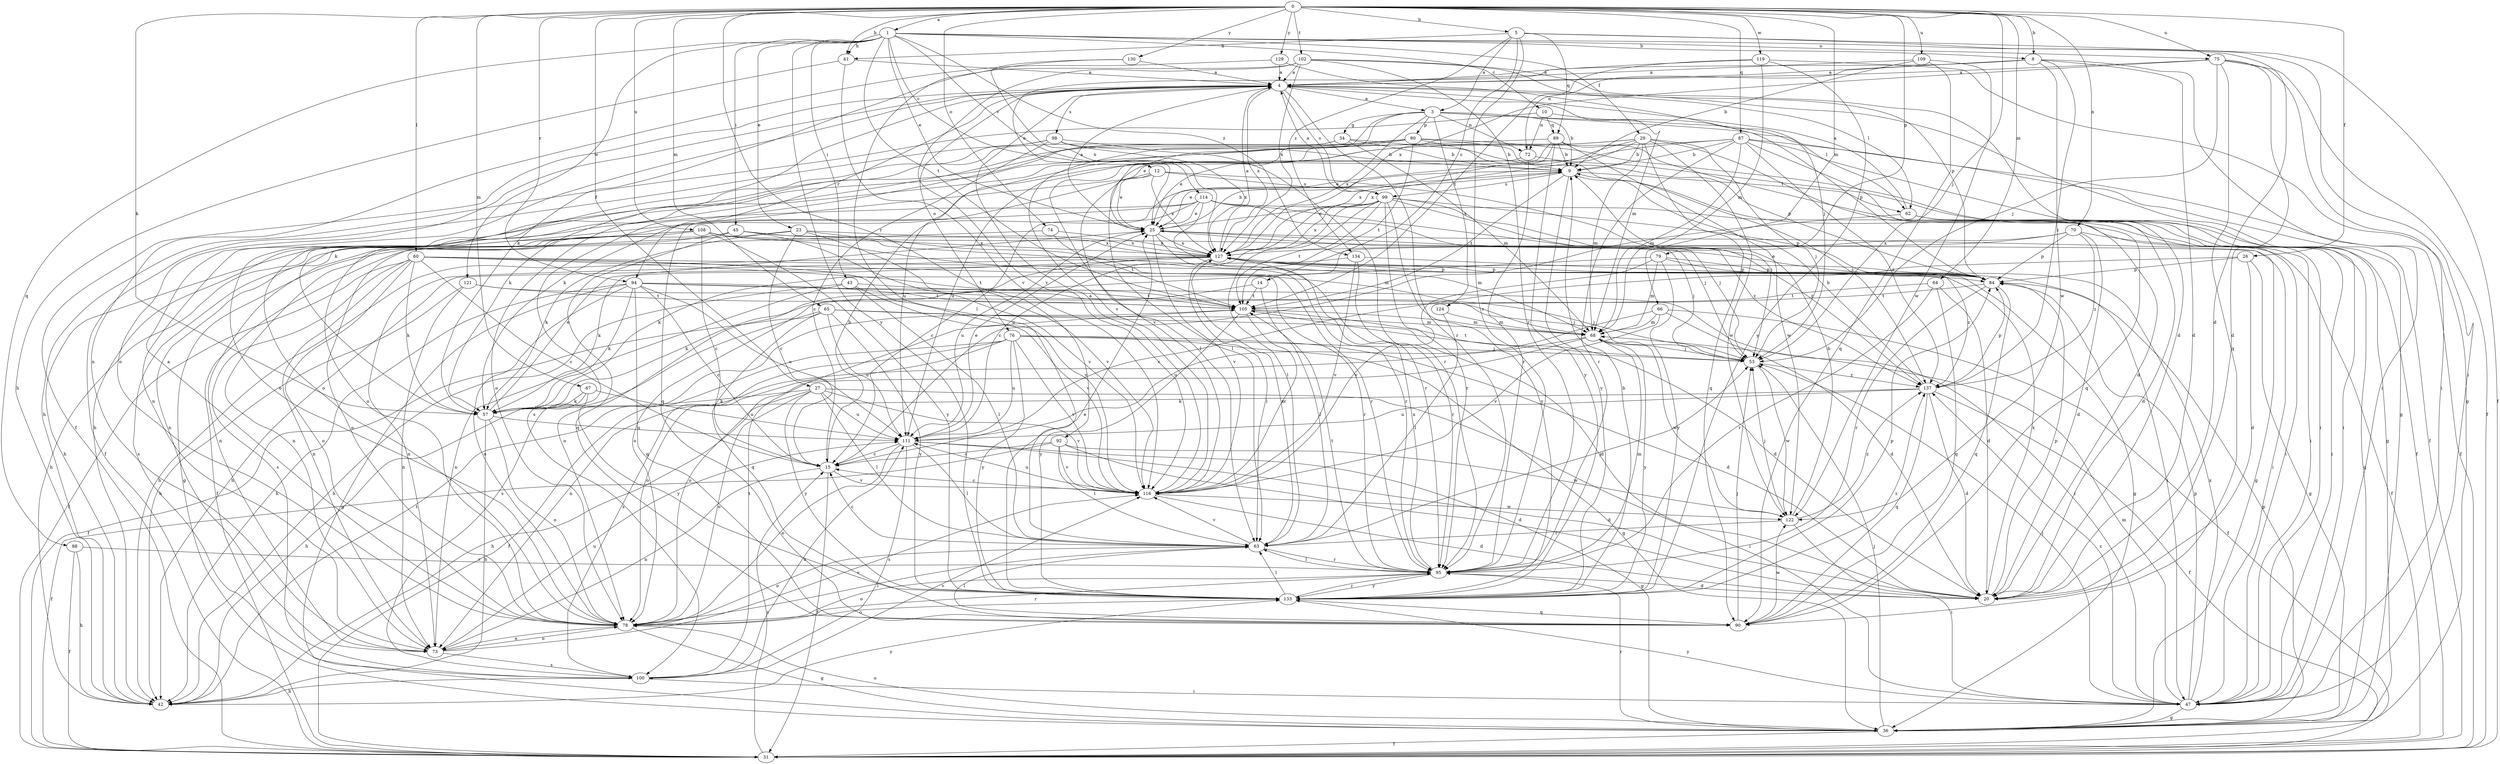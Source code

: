 strict digraph  {
0;
1;
3;
4;
5;
8;
9;
10;
12;
14;
15;
20;
23;
25;
26;
27;
29;
31;
34;
36;
41;
42;
43;
45;
47;
53;
57;
60;
62;
63;
64;
65;
66;
67;
68;
70;
72;
73;
74;
75;
76;
78;
79;
80;
84;
87;
88;
89;
90;
92;
94;
95;
98;
99;
100;
102;
105;
108;
109;
111;
114;
116;
119;
121;
122;
124;
127;
129;
130;
133;
134;
137;
0 -> 1  [label=a];
0 -> 5  [label=b];
0 -> 8  [label=b];
0 -> 26  [label=f];
0 -> 27  [label=f];
0 -> 41  [label=h];
0 -> 53  [label=j];
0 -> 57  [label=k];
0 -> 60  [label=l];
0 -> 64  [label=m];
0 -> 65  [label=m];
0 -> 66  [label=m];
0 -> 67  [label=m];
0 -> 70  [label=n];
0 -> 74  [label=o];
0 -> 75  [label=o];
0 -> 79  [label=p];
0 -> 87  [label=q];
0 -> 92  [label=r];
0 -> 94  [label=r];
0 -> 102  [label=t];
0 -> 108  [label=u];
0 -> 109  [label=u];
0 -> 119  [label=w];
0 -> 129  [label=y];
0 -> 130  [label=y];
1 -> 8  [label=b];
1 -> 10  [label=c];
1 -> 12  [label=c];
1 -> 20  [label=d];
1 -> 23  [label=e];
1 -> 25  [label=e];
1 -> 29  [label=f];
1 -> 41  [label=h];
1 -> 43  [label=i];
1 -> 45  [label=i];
1 -> 75  [label=o];
1 -> 88  [label=q];
1 -> 105  [label=t];
1 -> 114  [label=v];
1 -> 121  [label=w];
1 -> 133  [label=y];
1 -> 134  [label=z];
3 -> 9  [label=b];
3 -> 25  [label=e];
3 -> 31  [label=f];
3 -> 34  [label=g];
3 -> 72  [label=n];
3 -> 80  [label=p];
3 -> 84  [label=p];
3 -> 116  [label=v];
3 -> 124  [label=x];
3 -> 127  [label=x];
4 -> 3  [label=a];
4 -> 31  [label=f];
4 -> 36  [label=g];
4 -> 57  [label=k];
4 -> 62  [label=l];
4 -> 68  [label=m];
4 -> 76  [label=o];
4 -> 78  [label=o];
4 -> 94  [label=r];
4 -> 95  [label=r];
4 -> 98  [label=s];
4 -> 99  [label=s];
4 -> 127  [label=x];
5 -> 3  [label=a];
5 -> 14  [label=c];
5 -> 31  [label=f];
5 -> 41  [label=h];
5 -> 47  [label=i];
5 -> 89  [label=q];
5 -> 95  [label=r];
5 -> 134  [label=z];
8 -> 4  [label=a];
8 -> 20  [label=d];
8 -> 25  [label=e];
8 -> 47  [label=i];
8 -> 72  [label=n];
8 -> 122  [label=w];
8 -> 137  [label=z];
9 -> 25  [label=e];
9 -> 47  [label=i];
9 -> 62  [label=l];
9 -> 99  [label=s];
9 -> 105  [label=t];
9 -> 133  [label=y];
10 -> 42  [label=h];
10 -> 62  [label=l];
10 -> 72  [label=n];
10 -> 89  [label=q];
12 -> 25  [label=e];
12 -> 53  [label=j];
12 -> 78  [label=o];
12 -> 90  [label=q];
12 -> 99  [label=s];
12 -> 127  [label=x];
14 -> 57  [label=k];
14 -> 63  [label=l];
14 -> 105  [label=t];
15 -> 9  [label=b];
15 -> 31  [label=f];
15 -> 73  [label=n];
15 -> 116  [label=v];
20 -> 84  [label=p];
20 -> 127  [label=x];
23 -> 15  [label=c];
23 -> 36  [label=g];
23 -> 57  [label=k];
23 -> 95  [label=r];
23 -> 116  [label=v];
23 -> 127  [label=x];
25 -> 4  [label=a];
25 -> 9  [label=b];
25 -> 36  [label=g];
25 -> 53  [label=j];
25 -> 95  [label=r];
25 -> 111  [label=u];
25 -> 116  [label=v];
25 -> 127  [label=x];
26 -> 15  [label=c];
26 -> 20  [label=d];
26 -> 36  [label=g];
26 -> 84  [label=p];
27 -> 42  [label=h];
27 -> 47  [label=i];
27 -> 57  [label=k];
27 -> 63  [label=l];
27 -> 78  [label=o];
27 -> 111  [label=u];
27 -> 116  [label=v];
27 -> 133  [label=y];
29 -> 9  [label=b];
29 -> 20  [label=d];
29 -> 25  [label=e];
29 -> 53  [label=j];
29 -> 68  [label=m];
29 -> 78  [label=o];
29 -> 90  [label=q];
29 -> 111  [label=u];
29 -> 122  [label=w];
29 -> 127  [label=x];
31 -> 15  [label=c];
34 -> 9  [label=b];
34 -> 57  [label=k];
34 -> 68  [label=m];
34 -> 78  [label=o];
34 -> 100  [label=s];
34 -> 137  [label=z];
36 -> 31  [label=f];
36 -> 53  [label=j];
36 -> 78  [label=o];
36 -> 84  [label=p];
36 -> 95  [label=r];
41 -> 4  [label=a];
41 -> 42  [label=h];
41 -> 116  [label=v];
42 -> 105  [label=t];
42 -> 133  [label=y];
43 -> 42  [label=h];
43 -> 63  [label=l];
43 -> 73  [label=n];
43 -> 105  [label=t];
43 -> 116  [label=v];
45 -> 68  [label=m];
45 -> 73  [label=n];
45 -> 78  [label=o];
45 -> 90  [label=q];
45 -> 116  [label=v];
45 -> 127  [label=x];
47 -> 36  [label=g];
47 -> 53  [label=j];
47 -> 68  [label=m];
47 -> 84  [label=p];
47 -> 127  [label=x];
47 -> 133  [label=y];
47 -> 137  [label=z];
53 -> 105  [label=t];
53 -> 122  [label=w];
53 -> 137  [label=z];
57 -> 25  [label=e];
57 -> 42  [label=h];
57 -> 78  [label=o];
57 -> 111  [label=u];
60 -> 15  [label=c];
60 -> 31  [label=f];
60 -> 57  [label=k];
60 -> 73  [label=n];
60 -> 78  [label=o];
60 -> 84  [label=p];
60 -> 95  [label=r];
60 -> 100  [label=s];
60 -> 105  [label=t];
60 -> 116  [label=v];
62 -> 4  [label=a];
62 -> 15  [label=c];
62 -> 20  [label=d];
62 -> 36  [label=g];
62 -> 47  [label=i];
63 -> 15  [label=c];
63 -> 53  [label=j];
63 -> 78  [label=o];
63 -> 95  [label=r];
63 -> 116  [label=v];
63 -> 127  [label=x];
64 -> 20  [label=d];
64 -> 90  [label=q];
64 -> 95  [label=r];
64 -> 105  [label=t];
65 -> 20  [label=d];
65 -> 31  [label=f];
65 -> 68  [label=m];
65 -> 90  [label=q];
65 -> 100  [label=s];
65 -> 111  [label=u];
65 -> 133  [label=y];
66 -> 20  [label=d];
66 -> 31  [label=f];
66 -> 68  [label=m];
66 -> 111  [label=u];
66 -> 116  [label=v];
67 -> 42  [label=h];
67 -> 57  [label=k];
67 -> 111  [label=u];
67 -> 133  [label=y];
68 -> 53  [label=j];
68 -> 73  [label=n];
68 -> 78  [label=o];
68 -> 122  [label=w];
68 -> 133  [label=y];
70 -> 20  [label=d];
70 -> 31  [label=f];
70 -> 57  [label=k];
70 -> 84  [label=p];
70 -> 127  [label=x];
70 -> 137  [label=z];
72 -> 31  [label=f];
72 -> 63  [label=l];
72 -> 95  [label=r];
73 -> 78  [label=o];
73 -> 100  [label=s];
73 -> 111  [label=u];
73 -> 116  [label=v];
74 -> 31  [label=f];
74 -> 105  [label=t];
74 -> 127  [label=x];
75 -> 4  [label=a];
75 -> 20  [label=d];
75 -> 31  [label=f];
75 -> 47  [label=i];
75 -> 53  [label=j];
75 -> 90  [label=q];
75 -> 127  [label=x];
76 -> 20  [label=d];
76 -> 31  [label=f];
76 -> 36  [label=g];
76 -> 53  [label=j];
76 -> 78  [label=o];
76 -> 100  [label=s];
76 -> 111  [label=u];
76 -> 116  [label=v];
76 -> 133  [label=y];
78 -> 4  [label=a];
78 -> 36  [label=g];
78 -> 63  [label=l];
78 -> 73  [label=n];
78 -> 95  [label=r];
79 -> 68  [label=m];
79 -> 78  [label=o];
79 -> 84  [label=p];
79 -> 116  [label=v];
79 -> 133  [label=y];
79 -> 137  [label=z];
80 -> 9  [label=b];
80 -> 25  [label=e];
80 -> 47  [label=i];
80 -> 73  [label=n];
80 -> 84  [label=p];
80 -> 105  [label=t];
80 -> 111  [label=u];
84 -> 25  [label=e];
84 -> 90  [label=q];
84 -> 95  [label=r];
84 -> 105  [label=t];
87 -> 9  [label=b];
87 -> 31  [label=f];
87 -> 36  [label=g];
87 -> 57  [label=k];
87 -> 68  [label=m];
87 -> 90  [label=q];
87 -> 95  [label=r];
87 -> 116  [label=v];
87 -> 137  [label=z];
88 -> 31  [label=f];
88 -> 42  [label=h];
88 -> 95  [label=r];
89 -> 9  [label=b];
89 -> 42  [label=h];
89 -> 47  [label=i];
89 -> 63  [label=l];
89 -> 122  [label=w];
89 -> 127  [label=x];
89 -> 133  [label=y];
90 -> 53  [label=j];
90 -> 63  [label=l];
90 -> 122  [label=w];
92 -> 15  [label=c];
92 -> 20  [label=d];
92 -> 31  [label=f];
92 -> 63  [label=l];
92 -> 116  [label=v];
92 -> 122  [label=w];
94 -> 15  [label=c];
94 -> 36  [label=g];
94 -> 42  [label=h];
94 -> 47  [label=i];
94 -> 53  [label=j];
94 -> 57  [label=k];
94 -> 78  [label=o];
94 -> 90  [label=q];
94 -> 105  [label=t];
94 -> 111  [label=u];
95 -> 20  [label=d];
95 -> 63  [label=l];
95 -> 68  [label=m];
95 -> 78  [label=o];
95 -> 105  [label=t];
95 -> 127  [label=x];
95 -> 133  [label=y];
98 -> 9  [label=b];
98 -> 15  [label=c];
98 -> 31  [label=f];
98 -> 78  [label=o];
98 -> 95  [label=r];
98 -> 127  [label=x];
99 -> 4  [label=a];
99 -> 25  [label=e];
99 -> 53  [label=j];
99 -> 63  [label=l];
99 -> 84  [label=p];
99 -> 95  [label=r];
99 -> 105  [label=t];
99 -> 111  [label=u];
99 -> 127  [label=x];
99 -> 133  [label=y];
99 -> 137  [label=z];
100 -> 42  [label=h];
100 -> 47  [label=i];
100 -> 105  [label=t];
100 -> 111  [label=u];
100 -> 116  [label=v];
102 -> 4  [label=a];
102 -> 20  [label=d];
102 -> 57  [label=k];
102 -> 84  [label=p];
102 -> 95  [label=r];
102 -> 116  [label=v];
102 -> 127  [label=x];
105 -> 20  [label=d];
105 -> 68  [label=m];
105 -> 116  [label=v];
105 -> 133  [label=y];
108 -> 15  [label=c];
108 -> 42  [label=h];
108 -> 47  [label=i];
108 -> 68  [label=m];
108 -> 73  [label=n];
108 -> 100  [label=s];
108 -> 127  [label=x];
108 -> 133  [label=y];
109 -> 4  [label=a];
109 -> 9  [label=b];
109 -> 90  [label=q];
109 -> 122  [label=w];
111 -> 15  [label=c];
111 -> 20  [label=d];
111 -> 25  [label=e];
111 -> 36  [label=g];
111 -> 63  [label=l];
111 -> 78  [label=o];
111 -> 100  [label=s];
114 -> 15  [label=c];
114 -> 25  [label=e];
114 -> 42  [label=h];
114 -> 47  [label=i];
114 -> 53  [label=j];
114 -> 73  [label=n];
114 -> 95  [label=r];
114 -> 137  [label=z];
116 -> 4  [label=a];
116 -> 15  [label=c];
116 -> 20  [label=d];
116 -> 111  [label=u];
116 -> 122  [label=w];
119 -> 4  [label=a];
119 -> 36  [label=g];
119 -> 68  [label=m];
119 -> 105  [label=t];
119 -> 133  [label=y];
121 -> 42  [label=h];
121 -> 53  [label=j];
121 -> 73  [label=n];
121 -> 105  [label=t];
122 -> 9  [label=b];
122 -> 47  [label=i];
122 -> 53  [label=j];
122 -> 63  [label=l];
122 -> 137  [label=z];
124 -> 63  [label=l];
124 -> 68  [label=m];
127 -> 4  [label=a];
127 -> 36  [label=g];
127 -> 42  [label=h];
127 -> 47  [label=i];
127 -> 57  [label=k];
127 -> 63  [label=l];
127 -> 73  [label=n];
127 -> 78  [label=o];
127 -> 84  [label=p];
129 -> 4  [label=a];
129 -> 53  [label=j];
129 -> 73  [label=n];
130 -> 4  [label=a];
130 -> 63  [label=l];
130 -> 127  [label=x];
133 -> 9  [label=b];
133 -> 25  [label=e];
133 -> 63  [label=l];
133 -> 78  [label=o];
133 -> 84  [label=p];
133 -> 90  [label=q];
133 -> 95  [label=r];
133 -> 137  [label=z];
134 -> 42  [label=h];
134 -> 84  [label=p];
134 -> 95  [label=r];
134 -> 116  [label=v];
137 -> 9  [label=b];
137 -> 20  [label=d];
137 -> 31  [label=f];
137 -> 57  [label=k];
137 -> 84  [label=p];
137 -> 90  [label=q];
137 -> 111  [label=u];
}
